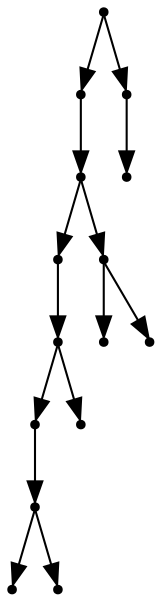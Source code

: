 digraph {
  14 [shape=point];
  11 [shape=point];
  10 [shape=point];
  6 [shape=point];
  5 [shape=point];
  3 [shape=point];
  2 [shape=point];
  0 [shape=point];
  1 [shape=point];
  4 [shape=point];
  9 [shape=point];
  7 [shape=point];
  8 [shape=point];
  13 [shape=point];
  12 [shape=point];
14 -> 11;
11 -> 10;
10 -> 6;
6 -> 5;
5 -> 3;
3 -> 2;
2 -> 0;
2 -> 1;
5 -> 4;
10 -> 9;
9 -> 7;
9 -> 8;
14 -> 13;
13 -> 12;
}
